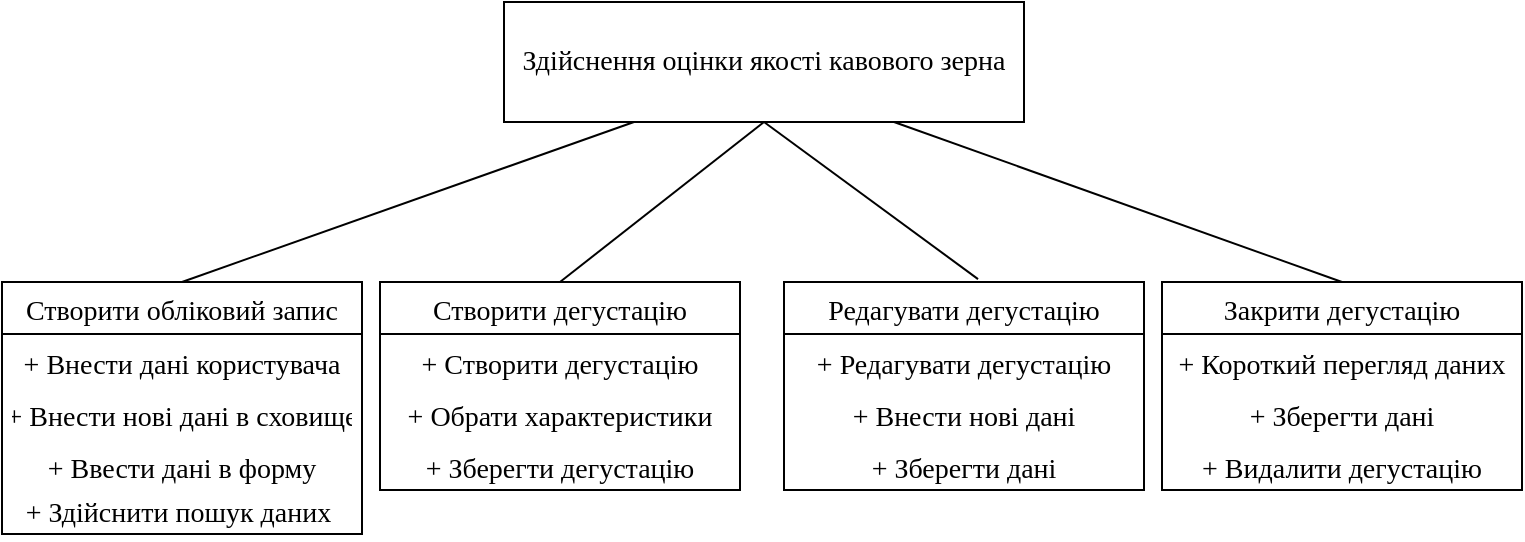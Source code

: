 <mxfile version="14.6.9" type="github"><diagram id="LjhkJ4q-0e2DM7WHC6al" name="Page-1"><mxGraphModel dx="830" dy="547" grid="0" gridSize="10" guides="1" tooltips="1" connect="1" arrows="1" fold="1" page="1" pageScale="1" pageWidth="827" pageHeight="1169" math="0" shadow="0"><root><mxCell id="0"/><mxCell id="1" parent="0"/><mxCell id="I4lp9xv4Z80J9hP1BlXc-1" value="Здійснення оцінки якості кавового зерна" style="rounded=0;whiteSpace=wrap;html=1;align=center;fontFamily=Times New Roman;fontSize=14;" vertex="1" parent="1"><mxGeometry x="280" y="60" width="260" height="60" as="geometry"/></mxCell><mxCell id="I4lp9xv4Z80J9hP1BlXc-6" value="" style="endArrow=none;html=1;exitX=0.5;exitY=0;exitDx=0;exitDy=0;entryX=0.25;entryY=1;entryDx=0;entryDy=0;align=center;fontFamily=Times New Roman;fontSize=14;" edge="1" parent="1" source="I4lp9xv4Z80J9hP1BlXc-13" target="I4lp9xv4Z80J9hP1BlXc-1"><mxGeometry width="50" height="50" relative="1" as="geometry"><mxPoint x="130" y="170" as="sourcePoint"/><mxPoint x="490" y="170" as="targetPoint"/></mxGeometry></mxCell><mxCell id="I4lp9xv4Z80J9hP1BlXc-7" value="" style="endArrow=none;html=1;entryX=0.5;entryY=1;entryDx=0;entryDy=0;exitX=0.5;exitY=0;exitDx=0;exitDy=0;align=center;fontFamily=Times New Roman;fontSize=14;" edge="1" parent="1" source="I4lp9xv4Z80J9hP1BlXc-17" target="I4lp9xv4Z80J9hP1BlXc-1"><mxGeometry width="50" height="50" relative="1" as="geometry"><mxPoint x="320" y="160" as="sourcePoint"/><mxPoint x="490" y="170" as="targetPoint"/></mxGeometry></mxCell><mxCell id="I4lp9xv4Z80J9hP1BlXc-8" value="" style="endArrow=none;html=1;entryX=0.5;entryY=1;entryDx=0;entryDy=0;exitX=0.539;exitY=-0.014;exitDx=0;exitDy=0;align=center;exitPerimeter=0;fontFamily=Times New Roman;fontSize=14;" edge="1" parent="1" source="I4lp9xv4Z80J9hP1BlXc-21" target="I4lp9xv4Z80J9hP1BlXc-1"><mxGeometry width="50" height="50" relative="1" as="geometry"><mxPoint x="520" y="160" as="sourcePoint"/><mxPoint x="490" y="170" as="targetPoint"/></mxGeometry></mxCell><mxCell id="I4lp9xv4Z80J9hP1BlXc-13" value="Створити обліковий запис" style="swimlane;fontStyle=0;childLayout=stackLayout;horizontal=1;startSize=26;fillColor=none;horizontalStack=0;resizeParent=1;resizeParentMax=0;resizeLast=0;collapsible=1;marginBottom=0;align=center;fontFamily=Times New Roman;fontSize=14;" vertex="1" parent="1"><mxGeometry x="29" y="200" width="180" height="126" as="geometry"><mxRectangle x="40" y="120" width="90" height="26" as="alternateBounds"/></mxGeometry></mxCell><mxCell id="I4lp9xv4Z80J9hP1BlXc-14" value="+ Внести дані користувача" style="text;strokeColor=none;fillColor=none;align=center;verticalAlign=top;spacingLeft=4;spacingRight=4;overflow=hidden;rotatable=0;points=[[0,0.5],[1,0.5]];portConstraint=eastwest;fontFamily=Times New Roman;fontSize=14;" vertex="1" parent="I4lp9xv4Z80J9hP1BlXc-13"><mxGeometry y="26" width="180" height="26" as="geometry"/></mxCell><mxCell id="I4lp9xv4Z80J9hP1BlXc-15" value="+ Внести нові дані в сховище" style="text;strokeColor=none;fillColor=none;align=center;verticalAlign=top;spacingLeft=4;spacingRight=4;overflow=hidden;rotatable=0;points=[[0,0.5],[1,0.5]];portConstraint=eastwest;fontFamily=Times New Roman;fontSize=14;" vertex="1" parent="I4lp9xv4Z80J9hP1BlXc-13"><mxGeometry y="52" width="180" height="26" as="geometry"/></mxCell><mxCell id="I4lp9xv4Z80J9hP1BlXc-16" value="+ Ввести дані в форму" style="text;strokeColor=none;fillColor=none;align=center;verticalAlign=top;spacingLeft=4;spacingRight=4;overflow=hidden;rotatable=0;points=[[0,0.5],[1,0.5]];portConstraint=eastwest;fontFamily=Times New Roman;fontSize=14;" vertex="1" parent="I4lp9xv4Z80J9hP1BlXc-13"><mxGeometry y="78" width="180" height="22" as="geometry"/></mxCell><mxCell id="I4lp9xv4Z80J9hP1BlXc-30" value="+ Здійснити пошук даних " style="text;strokeColor=none;fillColor=none;align=center;verticalAlign=top;spacingLeft=4;spacingRight=4;overflow=hidden;rotatable=0;points=[[0,0.5],[1,0.5]];portConstraint=eastwest;fontFamily=Times New Roman;fontSize=14;" vertex="1" parent="I4lp9xv4Z80J9hP1BlXc-13"><mxGeometry y="100" width="180" height="26" as="geometry"/></mxCell><mxCell id="I4lp9xv4Z80J9hP1BlXc-17" value="Створити дегустацію" style="swimlane;fontStyle=0;childLayout=stackLayout;horizontal=1;startSize=26;fillColor=none;horizontalStack=0;resizeParent=1;resizeParentMax=0;resizeLast=0;collapsible=1;marginBottom=0;align=center;fontFamily=Times New Roman;fontSize=14;" vertex="1" parent="1"><mxGeometry x="218" y="200" width="180" height="104" as="geometry"/></mxCell><mxCell id="I4lp9xv4Z80J9hP1BlXc-18" value="+ Створити дегустацію" style="text;strokeColor=none;fillColor=none;align=center;verticalAlign=top;spacingLeft=4;spacingRight=4;overflow=hidden;rotatable=0;points=[[0,0.5],[1,0.5]];portConstraint=eastwest;fontFamily=Times New Roman;fontSize=14;" vertex="1" parent="I4lp9xv4Z80J9hP1BlXc-17"><mxGeometry y="26" width="180" height="26" as="geometry"/></mxCell><mxCell id="I4lp9xv4Z80J9hP1BlXc-19" value="+ Обрати характеристики" style="text;strokeColor=none;fillColor=none;align=center;verticalAlign=top;spacingLeft=4;spacingRight=4;overflow=hidden;rotatable=0;points=[[0,0.5],[1,0.5]];portConstraint=eastwest;fontFamily=Times New Roman;fontSize=14;" vertex="1" parent="I4lp9xv4Z80J9hP1BlXc-17"><mxGeometry y="52" width="180" height="26" as="geometry"/></mxCell><mxCell id="I4lp9xv4Z80J9hP1BlXc-20" value="+ Зберегти дегустацію" style="text;strokeColor=none;fillColor=none;align=center;verticalAlign=top;spacingLeft=4;spacingRight=4;overflow=hidden;rotatable=0;points=[[0,0.5],[1,0.5]];portConstraint=eastwest;fontFamily=Times New Roman;fontSize=14;" vertex="1" parent="I4lp9xv4Z80J9hP1BlXc-17"><mxGeometry y="78" width="180" height="26" as="geometry"/></mxCell><mxCell id="I4lp9xv4Z80J9hP1BlXc-21" value="Редагувати дегустацію" style="swimlane;fontStyle=0;childLayout=stackLayout;horizontal=1;startSize=26;fillColor=none;horizontalStack=0;resizeParent=1;resizeParentMax=0;resizeLast=0;collapsible=1;marginBottom=0;align=center;fontFamily=Times New Roman;fontSize=14;" vertex="1" parent="1"><mxGeometry x="420" y="200" width="180" height="104" as="geometry"/></mxCell><mxCell id="I4lp9xv4Z80J9hP1BlXc-22" value="+ Редагувати дегустацію" style="text;strokeColor=none;fillColor=none;align=center;verticalAlign=top;spacingLeft=4;spacingRight=4;overflow=hidden;rotatable=0;points=[[0,0.5],[1,0.5]];portConstraint=eastwest;fontFamily=Times New Roman;fontSize=14;" vertex="1" parent="I4lp9xv4Z80J9hP1BlXc-21"><mxGeometry y="26" width="180" height="26" as="geometry"/></mxCell><mxCell id="I4lp9xv4Z80J9hP1BlXc-23" value="+ Внести нові дані" style="text;strokeColor=none;fillColor=none;align=center;verticalAlign=top;spacingLeft=4;spacingRight=4;overflow=hidden;rotatable=0;points=[[0,0.5],[1,0.5]];portConstraint=eastwest;fontFamily=Times New Roman;fontSize=14;" vertex="1" parent="I4lp9xv4Z80J9hP1BlXc-21"><mxGeometry y="52" width="180" height="26" as="geometry"/></mxCell><mxCell id="I4lp9xv4Z80J9hP1BlXc-24" value="+ Зберегти дані" style="text;strokeColor=none;fillColor=none;align=center;verticalAlign=top;spacingLeft=4;spacingRight=4;overflow=hidden;rotatable=0;points=[[0,0.5],[1,0.5]];portConstraint=eastwest;fontFamily=Times New Roman;fontSize=14;" vertex="1" parent="I4lp9xv4Z80J9hP1BlXc-21"><mxGeometry y="78" width="180" height="26" as="geometry"/></mxCell><mxCell id="I4lp9xv4Z80J9hP1BlXc-32" value="Закрити дегустацію" style="swimlane;fontStyle=0;childLayout=stackLayout;horizontal=1;startSize=26;fillColor=none;horizontalStack=0;resizeParent=1;resizeParentMax=0;resizeLast=0;collapsible=1;marginBottom=0;align=center;fontFamily=Times New Roman;fontSize=14;" vertex="1" parent="1"><mxGeometry x="609" y="200" width="180" height="104" as="geometry"/></mxCell><mxCell id="I4lp9xv4Z80J9hP1BlXc-33" value="+ Короткий перегляд даних" style="text;strokeColor=none;fillColor=none;align=center;verticalAlign=top;spacingLeft=4;spacingRight=4;overflow=hidden;rotatable=0;points=[[0,0.5],[1,0.5]];portConstraint=eastwest;fontFamily=Times New Roman;fontSize=14;" vertex="1" parent="I4lp9xv4Z80J9hP1BlXc-32"><mxGeometry y="26" width="180" height="26" as="geometry"/></mxCell><mxCell id="I4lp9xv4Z80J9hP1BlXc-35" value="+ Зберегти дані" style="text;strokeColor=none;fillColor=none;align=center;verticalAlign=top;spacingLeft=4;spacingRight=4;overflow=hidden;rotatable=0;points=[[0,0.5],[1,0.5]];portConstraint=eastwest;fontFamily=Times New Roman;fontSize=14;" vertex="1" parent="I4lp9xv4Z80J9hP1BlXc-32"><mxGeometry y="52" width="180" height="26" as="geometry"/></mxCell><mxCell id="I4lp9xv4Z80J9hP1BlXc-36" value="+ Видалити дегустацію" style="text;strokeColor=none;fillColor=none;align=center;verticalAlign=top;spacingLeft=4;spacingRight=4;overflow=hidden;rotatable=0;points=[[0,0.5],[1,0.5]];portConstraint=eastwest;fontFamily=Times New Roman;fontSize=14;" vertex="1" parent="I4lp9xv4Z80J9hP1BlXc-32"><mxGeometry y="78" width="180" height="26" as="geometry"/></mxCell><mxCell id="I4lp9xv4Z80J9hP1BlXc-38" value="" style="endArrow=none;html=1;align=center;exitX=0.75;exitY=1;exitDx=0;exitDy=0;entryX=0.5;entryY=0;entryDx=0;entryDy=0;fontFamily=Times New Roman;fontSize=14;" edge="1" parent="1" source="I4lp9xv4Z80J9hP1BlXc-1" target="I4lp9xv4Z80J9hP1BlXc-32"><mxGeometry width="50" height="50" relative="1" as="geometry"><mxPoint x="379" y="237" as="sourcePoint"/><mxPoint x="429" y="187" as="targetPoint"/></mxGeometry></mxCell></root></mxGraphModel></diagram></mxfile>